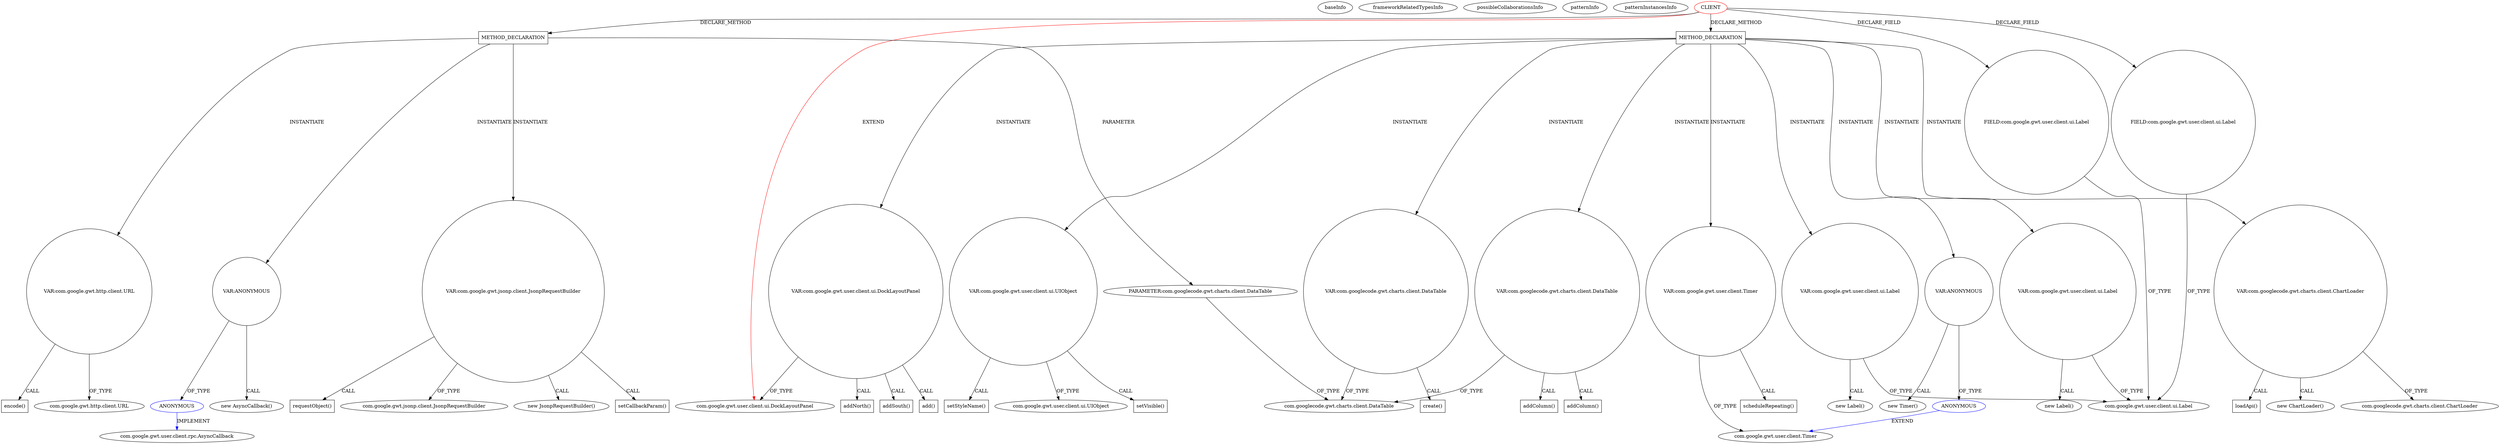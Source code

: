 digraph {
baseInfo[graphId=5,category="pattern",isAnonymous=false,possibleRelation=true]
frameworkRelatedTypesInfo[0="com.google.gwt.user.client.ui.DockLayoutPanel"]
possibleCollaborationsInfo[0="5~INSTANTIATION-CLIENT_METHOD_DECLARATION-~com.google.gwt.user.client.ui.DockLayoutPanel ~com.google.gwt.user.client.rpc.AsyncCallback ~false~true",1="5~INSTANTIATION-CLIENT_METHOD_DECLARATION-~com.google.gwt.user.client.ui.DockLayoutPanel ~com.google.gwt.user.client.Timer ~false~true"]
patternInfo[frequency=3.0,patternRootClient=0]
patternInstancesInfo[0="karandit-gwt-sandbox~/karandit-gwt-sandbox/gwt-sandbox-master/src/hu/evosoft/eo/downloadstats/client/StatisticsByTimeWithRangePanel.java~StatisticsByTimeWithRangePanel~3356",1="karandit-gwt-sandbox~/karandit-gwt-sandbox/gwt-sandbox-master/src/hu/evosoft/eo/downloadstats/client/StatisticsByTimePanel.java~StatisticsByTimePanel~3353",2="karandit-gwt-sandbox~/karandit-gwt-sandbox/gwt-sandbox-master/src/hu/evosoft/eo/downloadstats/client/StatisticsByDomainPanel.java~StatisticsByDomainPanel~3349"]
0[label="CLIENT",vertexType="ROOT_CLIENT_CLASS_DECLARATION",isFrameworkType=false,color=red]
1[label="com.google.gwt.user.client.ui.DockLayoutPanel",vertexType="FRAMEWORK_CLASS_TYPE",isFrameworkType=false]
8[label="FIELD:com.google.gwt.user.client.ui.Label",vertexType="FIELD_DECLARATION",isFrameworkType=false,shape=circle]
6[label="FIELD:com.google.gwt.user.client.ui.Label",vertexType="FIELD_DECLARATION",isFrameworkType=false,shape=circle]
26[label="VAR:com.google.gwt.user.client.ui.DockLayoutPanel",vertexType="VARIABLE_EXPRESION",isFrameworkType=false,shape=circle]
37[label="addSouth()",vertexType="INSIDE_CALL",isFrameworkType=false,shape=box]
39[label="add()",vertexType="INSIDE_CALL",isFrameworkType=false,shape=box]
152[label="METHOD_DECLARATION",vertexType="CLIENT_METHOD_DECLARATION",isFrameworkType=false,shape=box]
155[label="VAR:com.google.gwt.http.client.URL",vertexType="VARIABLE_EXPRESION",isFrameworkType=false,shape=circle]
166[label="VAR:ANONYMOUS",vertexType="VARIABLE_EXPRESION",isFrameworkType=false,shape=circle]
167[label="ANONYMOUS",vertexType="REFERENCE_ANONYMOUS_DECLARATION",isFrameworkType=false,color=blue]
7[label="com.google.gwt.user.client.ui.Label",vertexType="FRAMEWORK_CLASS_TYPE",isFrameworkType=false]
35[label="addNorth()",vertexType="INSIDE_CALL",isFrameworkType=false,shape=box]
165[label="new AsyncCallback()",vertexType="CONSTRUCTOR_CALL",isFrameworkType=false]
159[label="VAR:com.google.gwt.jsonp.client.JsonpRequestBuilder",vertexType="VARIABLE_EXPRESION",isFrameworkType=false,shape=circle]
164[label="requestObject()",vertexType="INSIDE_CALL",isFrameworkType=false,shape=box]
160[label="com.google.gwt.jsonp.client.JsonpRequestBuilder",vertexType="FRAMEWORK_CLASS_TYPE",isFrameworkType=false]
158[label="new JsonpRequestBuilder()",vertexType="CONSTRUCTOR_CALL",isFrameworkType=false]
153[label="PARAMETER:com.googlecode.gwt.charts.client.DataTable",vertexType="PARAMETER_DECLARATION",isFrameworkType=false]
162[label="setCallbackParam()",vertexType="INSIDE_CALL",isFrameworkType=false,shape=box]
168[label="com.google.gwt.user.client.rpc.AsyncCallback",vertexType="FRAMEWORK_INTERFACE_TYPE",isFrameworkType=false]
12[label="METHOD_DECLARATION",vertexType="CLIENT_METHOD_DECLARATION",isFrameworkType=false,shape=box]
21[label="VAR:com.google.gwt.user.client.ui.UIObject",vertexType="VARIABLE_EXPRESION",isFrameworkType=false,shape=circle]
40[label="VAR:com.googlecode.gwt.charts.client.DataTable",vertexType="VARIABLE_EXPRESION",isFrameworkType=false,shape=circle]
43[label="VAR:com.googlecode.gwt.charts.client.DataTable",vertexType="VARIABLE_EXPRESION",isFrameworkType=false,shape=circle]
44[label="addColumn()",vertexType="INSIDE_CALL",isFrameworkType=false,shape=box]
47[label="addColumn()",vertexType="INSIDE_CALL",isFrameworkType=false,shape=box]
49[label="VAR:ANONYMOUS",vertexType="VARIABLE_EXPRESION",isFrameworkType=false,shape=circle]
50[label="ANONYMOUS",vertexType="REFERENCE_ANONYMOUS_DECLARATION",isFrameworkType=false,color=blue]
23[label="com.google.gwt.user.client.ui.UIObject",vertexType="FRAMEWORK_CLASS_TYPE",isFrameworkType=false]
25[label="setVisible()",vertexType="INSIDE_CALL",isFrameworkType=false,shape=box]
41[label="create()",vertexType="INSIDE_CALL",isFrameworkType=false,shape=box]
51[label="com.google.gwt.user.client.Timer",vertexType="FRAMEWORK_CLASS_TYPE",isFrameworkType=false]
14[label="VAR:com.googlecode.gwt.charts.client.ChartLoader",vertexType="VARIABLE_EXPRESION",isFrameworkType=false,shape=circle]
13[label="new ChartLoader()",vertexType="CONSTRUCTOR_CALL",isFrameworkType=false]
15[label="com.googlecode.gwt.charts.client.ChartLoader",vertexType="FRAMEWORK_CLASS_TYPE",isFrameworkType=false]
48[label="new Timer()",vertexType="CONSTRUCTOR_CALL",isFrameworkType=false]
30[label="VAR:com.google.gwt.user.client.ui.Label",vertexType="VARIABLE_EXPRESION",isFrameworkType=false,shape=circle]
29[label="new Label()",vertexType="CONSTRUCTOR_CALL",isFrameworkType=false]
19[label="VAR:com.google.gwt.user.client.ui.Label",vertexType="VARIABLE_EXPRESION",isFrameworkType=false,shape=circle]
18[label="new Label()",vertexType="CONSTRUCTOR_CALL",isFrameworkType=false]
42[label="com.googlecode.gwt.charts.client.DataTable",vertexType="FRAMEWORK_CLASS_TYPE",isFrameworkType=false]
52[label="VAR:com.google.gwt.user.client.Timer",vertexType="VARIABLE_EXPRESION",isFrameworkType=false,shape=circle]
53[label="scheduleRepeating()",vertexType="INSIDE_CALL",isFrameworkType=false,shape=box]
17[label="loadApi()",vertexType="INSIDE_CALL",isFrameworkType=false,shape=box]
156[label="encode()",vertexType="INSIDE_CALL",isFrameworkType=false,shape=box]
22[label="setStyleName()",vertexType="INSIDE_CALL",isFrameworkType=false,shape=box]
157[label="com.google.gwt.http.client.URL",vertexType="FRAMEWORK_CLASS_TYPE",isFrameworkType=false]
26->39[label="CALL"]
19->7[label="OF_TYPE"]
12->26[label="INSTANTIATE"]
0->12[label="DECLARE_METHOD"]
153->42[label="OF_TYPE"]
12->30[label="INSTANTIATE"]
159->164[label="CALL"]
26->35[label="CALL"]
49->50[label="OF_TYPE"]
159->162[label="CALL"]
21->23[label="OF_TYPE"]
0->6[label="DECLARE_FIELD"]
43->47[label="CALL"]
43->44[label="CALL"]
30->29[label="CALL"]
12->43[label="INSTANTIATE"]
166->167[label="OF_TYPE"]
152->166[label="INSTANTIATE"]
40->41[label="CALL"]
50->51[label="EXTEND",color=blue]
155->156[label="CALL"]
52->51[label="OF_TYPE"]
52->53[label="CALL"]
159->158[label="CALL"]
155->157[label="OF_TYPE"]
40->42[label="OF_TYPE"]
43->42[label="OF_TYPE"]
26->37[label="CALL"]
152->155[label="INSTANTIATE"]
14->13[label="CALL"]
159->160[label="OF_TYPE"]
14->15[label="OF_TYPE"]
152->153[label="PARAMETER"]
12->21[label="INSTANTIATE"]
12->52[label="INSTANTIATE"]
21->25[label="CALL"]
30->7[label="OF_TYPE"]
0->1[label="EXTEND",color=red]
12->49[label="INSTANTIATE"]
0->8[label="DECLARE_FIELD"]
12->19[label="INSTANTIATE"]
8->7[label="OF_TYPE"]
12->14[label="INSTANTIATE"]
21->22[label="CALL"]
49->48[label="CALL"]
152->159[label="INSTANTIATE"]
167->168[label="IMPLEMENT",color=blue]
166->165[label="CALL"]
19->18[label="CALL"]
6->7[label="OF_TYPE"]
14->17[label="CALL"]
26->1[label="OF_TYPE"]
0->152[label="DECLARE_METHOD"]
12->40[label="INSTANTIATE"]
}
